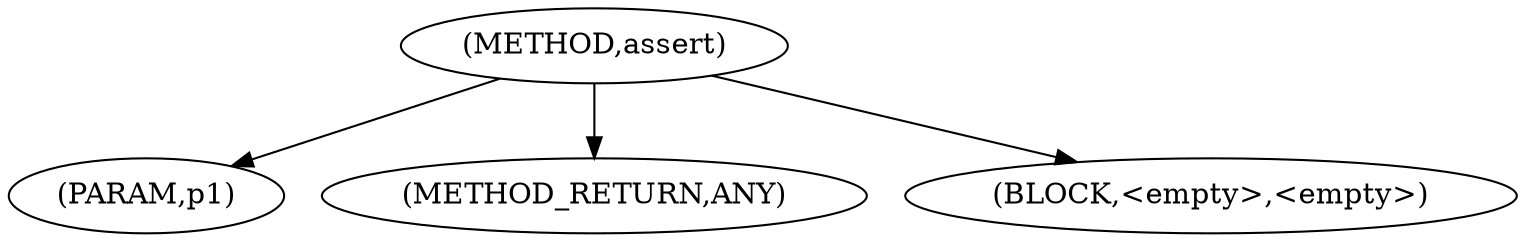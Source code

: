 digraph "assert" {  
"99943" [label = <(METHOD,assert)> ]
"99944" [label = <(PARAM,p1)> ]
"99945" [label = <(METHOD_RETURN,ANY)> ]
"99946" [label = <(BLOCK,&lt;empty&gt;,&lt;empty&gt;)> ]
  "99943" -> "99945" 
  "99943" -> "99944" 
  "99943" -> "99946" 
}
